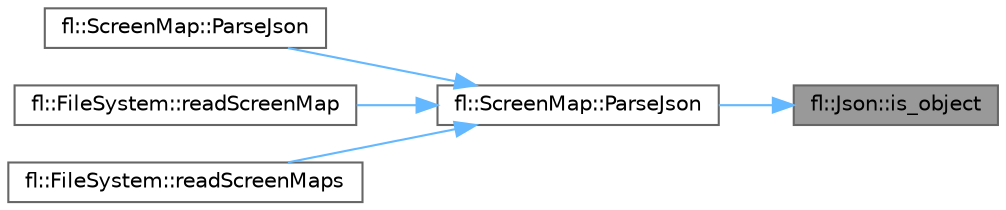 digraph "fl::Json::is_object"
{
 // INTERACTIVE_SVG=YES
 // LATEX_PDF_SIZE
  bgcolor="transparent";
  edge [fontname=Helvetica,fontsize=10,labelfontname=Helvetica,labelfontsize=10];
  node [fontname=Helvetica,fontsize=10,shape=box,height=0.2,width=0.4];
  rankdir="RL";
  Node1 [id="Node000001",label="fl::Json::is_object",height=0.2,width=0.4,color="gray40", fillcolor="grey60", style="filled", fontcolor="black",tooltip=" "];
  Node1 -> Node2 [id="edge1_Node000001_Node000002",dir="back",color="steelblue1",style="solid",tooltip=" "];
  Node2 [id="Node000002",label="fl::ScreenMap::ParseJson",height=0.2,width=0.4,color="grey40", fillcolor="white", style="filled",URL="$d2/d78/classfl_1_1_screen_map_a00aec6179fcbe0275fe7ca8770540b3c.html#a00aec6179fcbe0275fe7ca8770540b3c",tooltip=" "];
  Node2 -> Node3 [id="edge2_Node000002_Node000003",dir="back",color="steelblue1",style="solid",tooltip=" "];
  Node3 [id="Node000003",label="fl::ScreenMap::ParseJson",height=0.2,width=0.4,color="grey40", fillcolor="white", style="filled",URL="$d2/d78/classfl_1_1_screen_map_a514190d17695adf603d1e2bc0eb56c23.html#a514190d17695adf603d1e2bc0eb56c23",tooltip=" "];
  Node2 -> Node4 [id="edge3_Node000002_Node000004",dir="back",color="steelblue1",style="solid",tooltip=" "];
  Node4 [id="Node000004",label="fl::FileSystem::readScreenMap",height=0.2,width=0.4,color="grey40", fillcolor="white", style="filled",URL="$df/d37/classfl_1_1_file_system_a76449b10863a3dee0631213504e817cc.html#a76449b10863a3dee0631213504e817cc",tooltip=" "];
  Node2 -> Node5 [id="edge4_Node000002_Node000005",dir="back",color="steelblue1",style="solid",tooltip=" "];
  Node5 [id="Node000005",label="fl::FileSystem::readScreenMaps",height=0.2,width=0.4,color="grey40", fillcolor="white", style="filled",URL="$df/d37/classfl_1_1_file_system_a6f25f4c4319520cf79e1251de46d91c3.html#a6f25f4c4319520cf79e1251de46d91c3",tooltip=" "];
}

